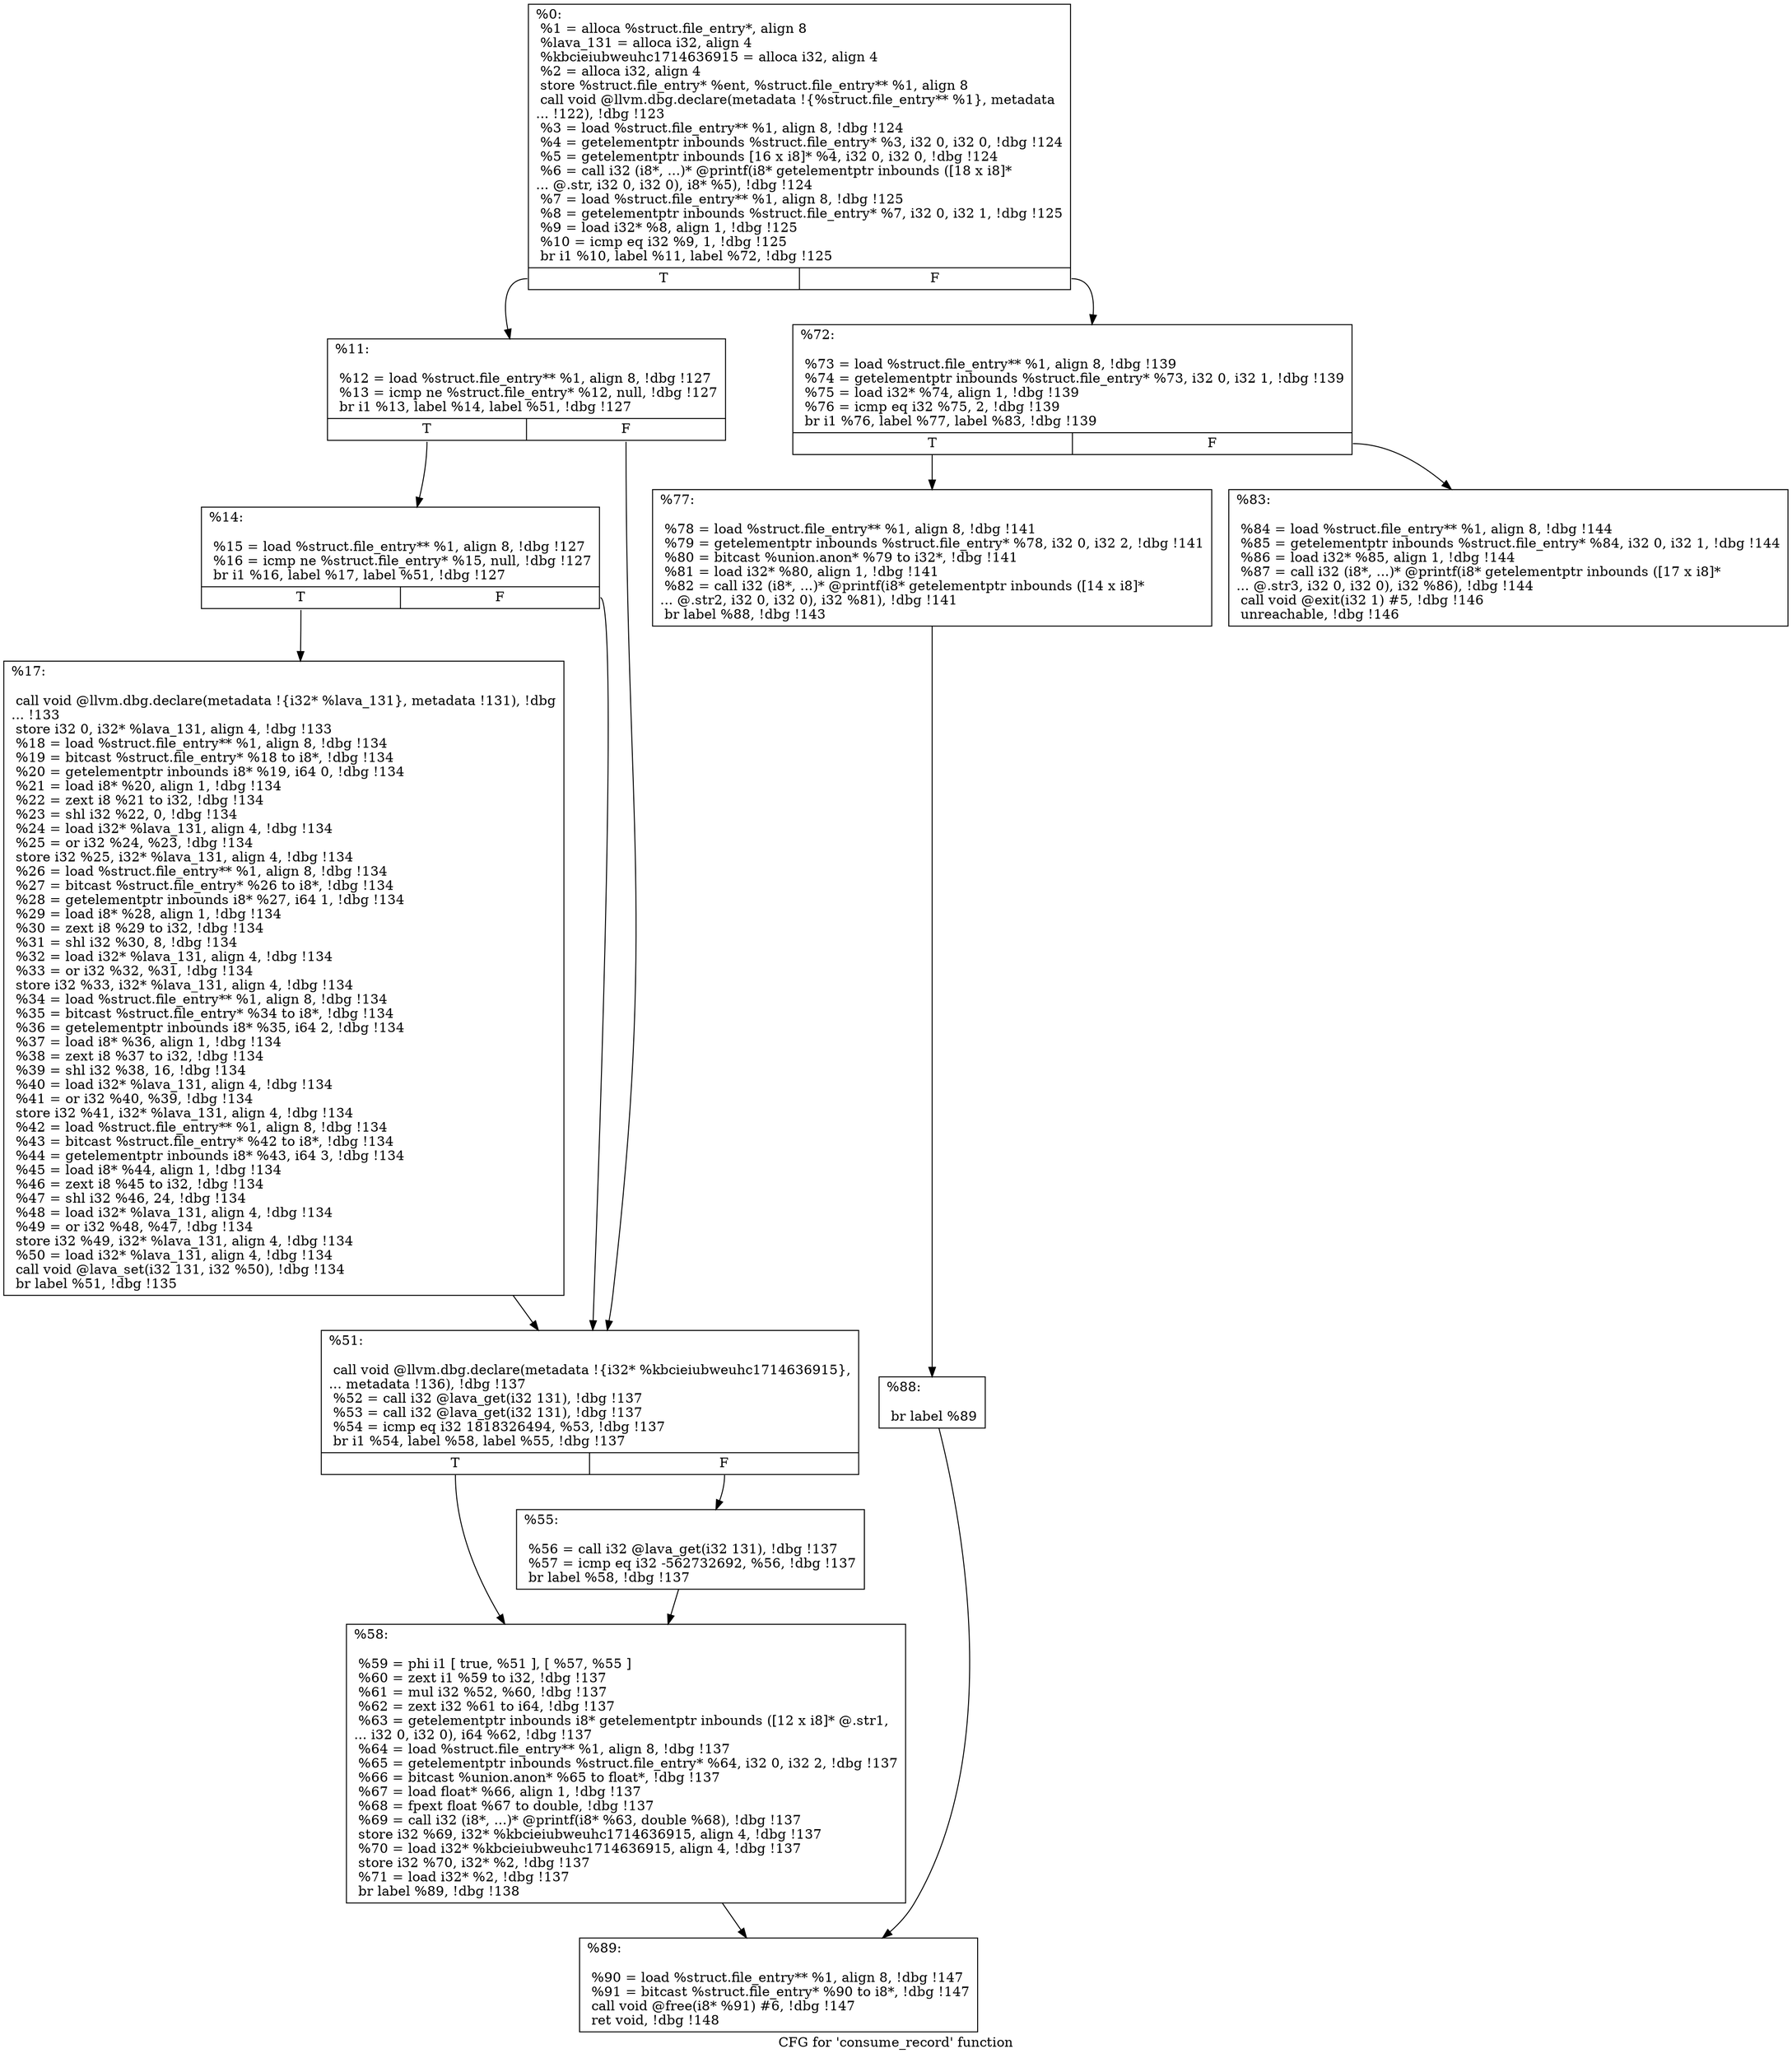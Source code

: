 digraph "CFG for 'consume_record' function" {
	label="CFG for 'consume_record' function";

	Node0x1352990 [shape=record,label="{%0:\l  %1 = alloca %struct.file_entry*, align 8\l  %lava_131 = alloca i32, align 4\l  %kbcieiubweuhc1714636915 = alloca i32, align 4\l  %2 = alloca i32, align 4\l  store %struct.file_entry* %ent, %struct.file_entry** %1, align 8\l  call void @llvm.dbg.declare(metadata !\{%struct.file_entry** %1\}, metadata\l... !122), !dbg !123\l  %3 = load %struct.file_entry** %1, align 8, !dbg !124\l  %4 = getelementptr inbounds %struct.file_entry* %3, i32 0, i32 0, !dbg !124\l  %5 = getelementptr inbounds [16 x i8]* %4, i32 0, i32 0, !dbg !124\l  %6 = call i32 (i8*, ...)* @printf(i8* getelementptr inbounds ([18 x i8]*\l... @.str, i32 0, i32 0), i8* %5), !dbg !124\l  %7 = load %struct.file_entry** %1, align 8, !dbg !125\l  %8 = getelementptr inbounds %struct.file_entry* %7, i32 0, i32 1, !dbg !125\l  %9 = load i32* %8, align 1, !dbg !125\l  %10 = icmp eq i32 %9, 1, !dbg !125\l  br i1 %10, label %11, label %72, !dbg !125\l|{<s0>T|<s1>F}}"];
	Node0x1352990:s0 -> Node0x1353fb0;
	Node0x1352990:s1 -> Node0x1354050;
	Node0x1353fb0 [shape=record,label="{%11:\l\l  %12 = load %struct.file_entry** %1, align 8, !dbg !127\l  %13 = icmp ne %struct.file_entry* %12, null, !dbg !127\l  br i1 %13, label %14, label %51, !dbg !127\l|{<s0>T|<s1>F}}"];
	Node0x1353fb0:s0 -> Node0x1354700;
	Node0x1353fb0:s1 -> Node0x1354760;
	Node0x1354700 [shape=record,label="{%14:\l\l  %15 = load %struct.file_entry** %1, align 8, !dbg !127\l  %16 = icmp ne %struct.file_entry* %15, null, !dbg !127\l  br i1 %16, label %17, label %51, !dbg !127\l|{<s0>T|<s1>F}}"];
	Node0x1354700:s0 -> Node0x134d080;
	Node0x1354700:s1 -> Node0x1354760;
	Node0x134d080 [shape=record,label="{%17:\l\l  call void @llvm.dbg.declare(metadata !\{i32* %lava_131\}, metadata !131), !dbg\l... !133\l  store i32 0, i32* %lava_131, align 4, !dbg !133\l  %18 = load %struct.file_entry** %1, align 8, !dbg !134\l  %19 = bitcast %struct.file_entry* %18 to i8*, !dbg !134\l  %20 = getelementptr inbounds i8* %19, i64 0, !dbg !134\l  %21 = load i8* %20, align 1, !dbg !134\l  %22 = zext i8 %21 to i32, !dbg !134\l  %23 = shl i32 %22, 0, !dbg !134\l  %24 = load i32* %lava_131, align 4, !dbg !134\l  %25 = or i32 %24, %23, !dbg !134\l  store i32 %25, i32* %lava_131, align 4, !dbg !134\l  %26 = load %struct.file_entry** %1, align 8, !dbg !134\l  %27 = bitcast %struct.file_entry* %26 to i8*, !dbg !134\l  %28 = getelementptr inbounds i8* %27, i64 1, !dbg !134\l  %29 = load i8* %28, align 1, !dbg !134\l  %30 = zext i8 %29 to i32, !dbg !134\l  %31 = shl i32 %30, 8, !dbg !134\l  %32 = load i32* %lava_131, align 4, !dbg !134\l  %33 = or i32 %32, %31, !dbg !134\l  store i32 %33, i32* %lava_131, align 4, !dbg !134\l  %34 = load %struct.file_entry** %1, align 8, !dbg !134\l  %35 = bitcast %struct.file_entry* %34 to i8*, !dbg !134\l  %36 = getelementptr inbounds i8* %35, i64 2, !dbg !134\l  %37 = load i8* %36, align 1, !dbg !134\l  %38 = zext i8 %37 to i32, !dbg !134\l  %39 = shl i32 %38, 16, !dbg !134\l  %40 = load i32* %lava_131, align 4, !dbg !134\l  %41 = or i32 %40, %39, !dbg !134\l  store i32 %41, i32* %lava_131, align 4, !dbg !134\l  %42 = load %struct.file_entry** %1, align 8, !dbg !134\l  %43 = bitcast %struct.file_entry* %42 to i8*, !dbg !134\l  %44 = getelementptr inbounds i8* %43, i64 3, !dbg !134\l  %45 = load i8* %44, align 1, !dbg !134\l  %46 = zext i8 %45 to i32, !dbg !134\l  %47 = shl i32 %46, 24, !dbg !134\l  %48 = load i32* %lava_131, align 4, !dbg !134\l  %49 = or i32 %48, %47, !dbg !134\l  store i32 %49, i32* %lava_131, align 4, !dbg !134\l  %50 = load i32* %lava_131, align 4, !dbg !134\l  call void @lava_set(i32 131, i32 %50), !dbg !134\l  br label %51, !dbg !135\l}"];
	Node0x134d080 -> Node0x1354760;
	Node0x1354760 [shape=record,label="{%51:\l\l  call void @llvm.dbg.declare(metadata !\{i32* %kbcieiubweuhc1714636915\},\l... metadata !136), !dbg !137\l  %52 = call i32 @lava_get(i32 131), !dbg !137\l  %53 = call i32 @lava_get(i32 131), !dbg !137\l  %54 = icmp eq i32 1818326494, %53, !dbg !137\l  br i1 %54, label %58, label %55, !dbg !137\l|{<s0>T|<s1>F}}"];
	Node0x1354760:s0 -> Node0x1353aa0;
	Node0x1354760:s1 -> Node0x1353b00;
	Node0x1353b00 [shape=record,label="{%55:\l\l  %56 = call i32 @lava_get(i32 131), !dbg !137\l  %57 = icmp eq i32 -562732692, %56, !dbg !137\l  br label %58, !dbg !137\l}"];
	Node0x1353b00 -> Node0x1353aa0;
	Node0x1353aa0 [shape=record,label="{%58:\l\l  %59 = phi i1 [ true, %51 ], [ %57, %55 ]\l  %60 = zext i1 %59 to i32, !dbg !137\l  %61 = mul i32 %52, %60, !dbg !137\l  %62 = zext i32 %61 to i64, !dbg !137\l  %63 = getelementptr inbounds i8* getelementptr inbounds ([12 x i8]* @.str1,\l... i32 0, i32 0), i64 %62, !dbg !137\l  %64 = load %struct.file_entry** %1, align 8, !dbg !137\l  %65 = getelementptr inbounds %struct.file_entry* %64, i32 0, i32 2, !dbg !137\l  %66 = bitcast %union.anon* %65 to float*, !dbg !137\l  %67 = load float* %66, align 1, !dbg !137\l  %68 = fpext float %67 to double, !dbg !137\l  %69 = call i32 (i8*, ...)* @printf(i8* %63, double %68), !dbg !137\l  store i32 %69, i32* %kbcieiubweuhc1714636915, align 4, !dbg !137\l  %70 = load i32* %kbcieiubweuhc1714636915, align 4, !dbg !137\l  store i32 %70, i32* %2, !dbg !137\l  %71 = load i32* %2, !dbg !137\l  br label %89, !dbg !138\l}"];
	Node0x1353aa0 -> Node0x13592d0;
	Node0x1354050 [shape=record,label="{%72:\l\l  %73 = load %struct.file_entry** %1, align 8, !dbg !139\l  %74 = getelementptr inbounds %struct.file_entry* %73, i32 0, i32 1, !dbg !139\l  %75 = load i32* %74, align 1, !dbg !139\l  %76 = icmp eq i32 %75, 2, !dbg !139\l  br i1 %76, label %77, label %83, !dbg !139\l|{<s0>T|<s1>F}}"];
	Node0x1354050:s0 -> Node0x13596d0;
	Node0x1354050:s1 -> Node0x1359730;
	Node0x13596d0 [shape=record,label="{%77:\l\l  %78 = load %struct.file_entry** %1, align 8, !dbg !141\l  %79 = getelementptr inbounds %struct.file_entry* %78, i32 0, i32 2, !dbg !141\l  %80 = bitcast %union.anon* %79 to i32*, !dbg !141\l  %81 = load i32* %80, align 1, !dbg !141\l  %82 = call i32 (i8*, ...)* @printf(i8* getelementptr inbounds ([14 x i8]*\l... @.str2, i32 0, i32 0), i32 %81), !dbg !141\l  br label %88, !dbg !143\l}"];
	Node0x13596d0 -> Node0x1359e10;
	Node0x1359730 [shape=record,label="{%83:\l\l  %84 = load %struct.file_entry** %1, align 8, !dbg !144\l  %85 = getelementptr inbounds %struct.file_entry* %84, i32 0, i32 1, !dbg !144\l  %86 = load i32* %85, align 1, !dbg !144\l  %87 = call i32 (i8*, ...)* @printf(i8* getelementptr inbounds ([17 x i8]*\l... @.str3, i32 0, i32 0), i32 %86), !dbg !144\l  call void @exit(i32 1) #5, !dbg !146\l  unreachable, !dbg !146\l}"];
	Node0x1359e10 [shape=record,label="{%88:\l\l  br label %89\l}"];
	Node0x1359e10 -> Node0x13592d0;
	Node0x13592d0 [shape=record,label="{%89:\l\l  %90 = load %struct.file_entry** %1, align 8, !dbg !147\l  %91 = bitcast %struct.file_entry* %90 to i8*, !dbg !147\l  call void @free(i8* %91) #6, !dbg !147\l  ret void, !dbg !148\l}"];
}
